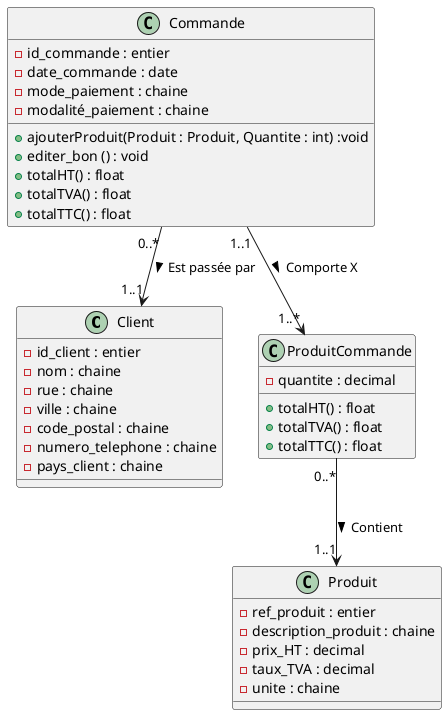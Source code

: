 @startuml
'https://plantuml.com/class-diagram

class Client {
    -id_client : entier
    -nom : chaine
    -rue : chaine
    -ville : chaine
    -code_postal : chaine
    -numero_telephone : chaine
    -pays_client : chaine
}

class Produit{
     -ref_produit : entier
     -description_produit : chaine
     -prix_HT : decimal
     -taux_TVA : decimal
     -unite : chaine
 }

class Commande {
    -id_commande : entier
    -date_commande : date
    -mode_paiement : chaine
    -modalité_paiement : chaine
    +ajouterProduit(Produit : Produit, Quantite : int) :void
    +editer_bon () : void
    +totalHT() : float
    +totalTVA() : float
    +totalTTC() : float
}

class ProduitCommande{
-quantite : decimal
+totalHT() : float
+totalTVA() : float
+totalTTC() : float
}

Commande "1..1" --> "1..*" ProduitCommande : Comporte X >
Commande "0..*" --> "1..1" Client: Est passée par >
ProduitCommande "0..*" --> "1..1" Produit : Contient >
@enduml